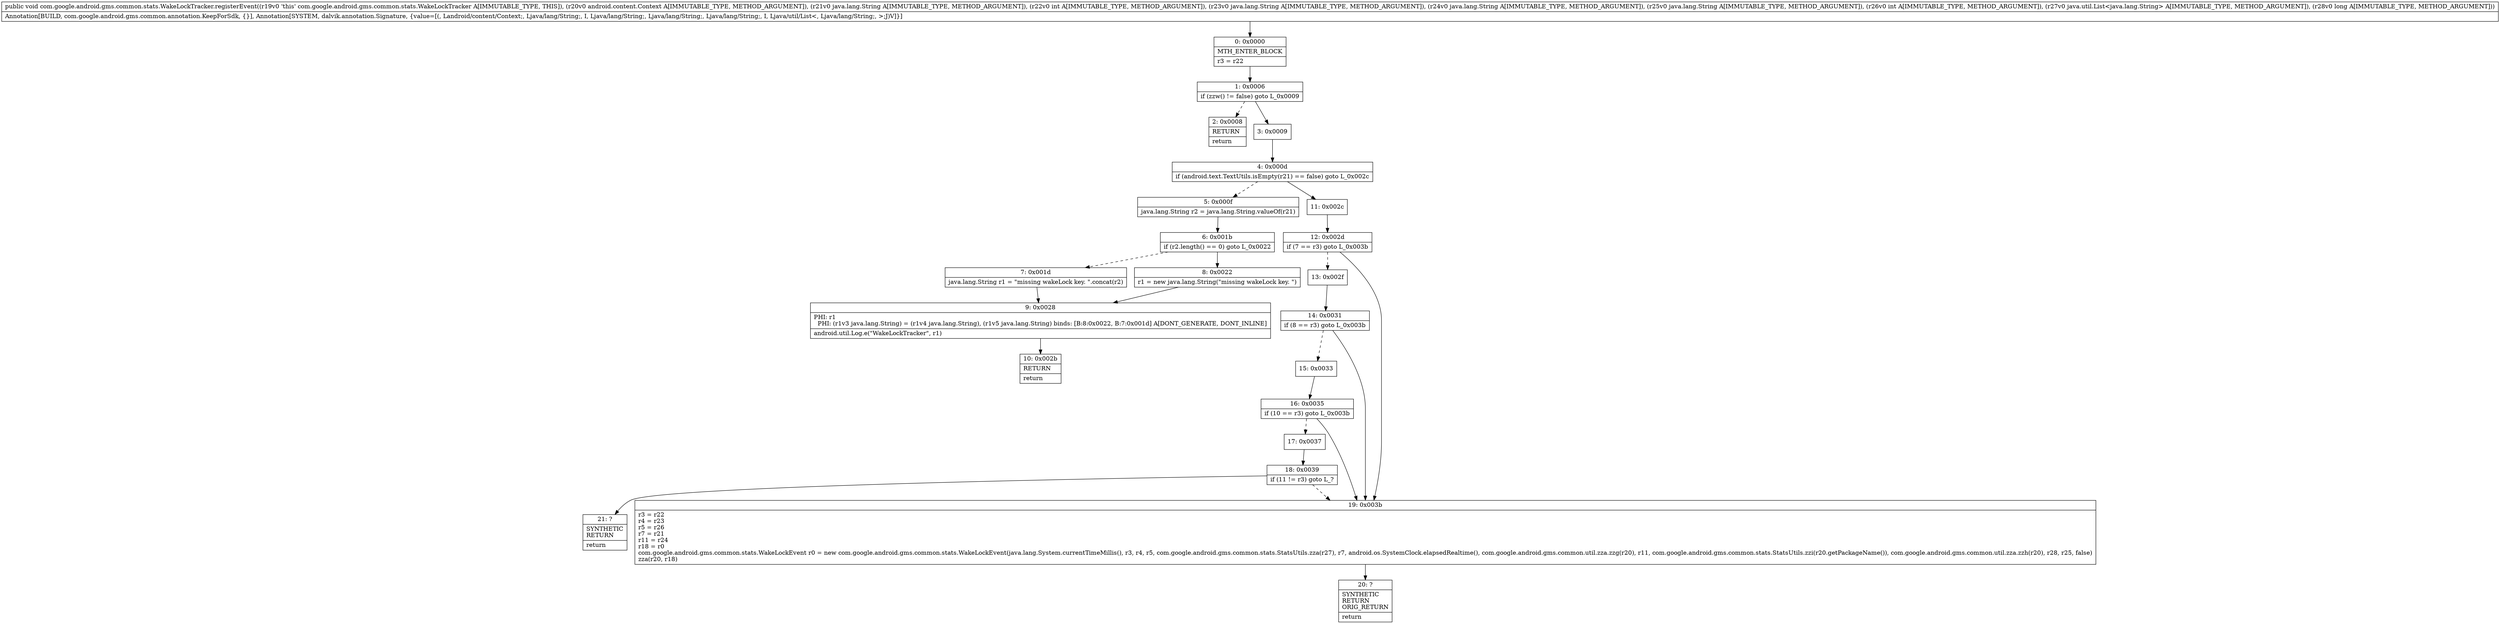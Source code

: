 digraph "CFG forcom.google.android.gms.common.stats.WakeLockTracker.registerEvent(Landroid\/content\/Context;Ljava\/lang\/String;ILjava\/lang\/String;Ljava\/lang\/String;Ljava\/lang\/String;ILjava\/util\/List;J)V" {
Node_0 [shape=record,label="{0\:\ 0x0000|MTH_ENTER_BLOCK\l|r3 = r22\l}"];
Node_1 [shape=record,label="{1\:\ 0x0006|if (zzw() != false) goto L_0x0009\l}"];
Node_2 [shape=record,label="{2\:\ 0x0008|RETURN\l|return\l}"];
Node_3 [shape=record,label="{3\:\ 0x0009}"];
Node_4 [shape=record,label="{4\:\ 0x000d|if (android.text.TextUtils.isEmpty(r21) == false) goto L_0x002c\l}"];
Node_5 [shape=record,label="{5\:\ 0x000f|java.lang.String r2 = java.lang.String.valueOf(r21)\l}"];
Node_6 [shape=record,label="{6\:\ 0x001b|if (r2.length() == 0) goto L_0x0022\l}"];
Node_7 [shape=record,label="{7\:\ 0x001d|java.lang.String r1 = \"missing wakeLock key. \".concat(r2)\l}"];
Node_8 [shape=record,label="{8\:\ 0x0022|r1 = new java.lang.String(\"missing wakeLock key. \")\l}"];
Node_9 [shape=record,label="{9\:\ 0x0028|PHI: r1 \l  PHI: (r1v3 java.lang.String) = (r1v4 java.lang.String), (r1v5 java.lang.String) binds: [B:8:0x0022, B:7:0x001d] A[DONT_GENERATE, DONT_INLINE]\l|android.util.Log.e(\"WakeLockTracker\", r1)\l}"];
Node_10 [shape=record,label="{10\:\ 0x002b|RETURN\l|return\l}"];
Node_11 [shape=record,label="{11\:\ 0x002c}"];
Node_12 [shape=record,label="{12\:\ 0x002d|if (7 == r3) goto L_0x003b\l}"];
Node_13 [shape=record,label="{13\:\ 0x002f}"];
Node_14 [shape=record,label="{14\:\ 0x0031|if (8 == r3) goto L_0x003b\l}"];
Node_15 [shape=record,label="{15\:\ 0x0033}"];
Node_16 [shape=record,label="{16\:\ 0x0035|if (10 == r3) goto L_0x003b\l}"];
Node_17 [shape=record,label="{17\:\ 0x0037}"];
Node_18 [shape=record,label="{18\:\ 0x0039|if (11 != r3) goto L_?\l}"];
Node_19 [shape=record,label="{19\:\ 0x003b|r3 = r22\lr4 = r23\lr5 = r26\lr7 = r21\lr11 = r24\lr18 = r0\lcom.google.android.gms.common.stats.WakeLockEvent r0 = new com.google.android.gms.common.stats.WakeLockEvent(java.lang.System.currentTimeMillis(), r3, r4, r5, com.google.android.gms.common.stats.StatsUtils.zza(r27), r7, android.os.SystemClock.elapsedRealtime(), com.google.android.gms.common.util.zza.zzg(r20), r11, com.google.android.gms.common.stats.StatsUtils.zzi(r20.getPackageName()), com.google.android.gms.common.util.zza.zzh(r20), r28, r25, false)\lzza(r20, r18)\l}"];
Node_20 [shape=record,label="{20\:\ ?|SYNTHETIC\lRETURN\lORIG_RETURN\l|return\l}"];
Node_21 [shape=record,label="{21\:\ ?|SYNTHETIC\lRETURN\l|return\l}"];
MethodNode[shape=record,label="{public void com.google.android.gms.common.stats.WakeLockTracker.registerEvent((r19v0 'this' com.google.android.gms.common.stats.WakeLockTracker A[IMMUTABLE_TYPE, THIS]), (r20v0 android.content.Context A[IMMUTABLE_TYPE, METHOD_ARGUMENT]), (r21v0 java.lang.String A[IMMUTABLE_TYPE, METHOD_ARGUMENT]), (r22v0 int A[IMMUTABLE_TYPE, METHOD_ARGUMENT]), (r23v0 java.lang.String A[IMMUTABLE_TYPE, METHOD_ARGUMENT]), (r24v0 java.lang.String A[IMMUTABLE_TYPE, METHOD_ARGUMENT]), (r25v0 java.lang.String A[IMMUTABLE_TYPE, METHOD_ARGUMENT]), (r26v0 int A[IMMUTABLE_TYPE, METHOD_ARGUMENT]), (r27v0 java.util.List\<java.lang.String\> A[IMMUTABLE_TYPE, METHOD_ARGUMENT]), (r28v0 long A[IMMUTABLE_TYPE, METHOD_ARGUMENT]))  | Annotation[BUILD, com.google.android.gms.common.annotation.KeepForSdk, \{\}], Annotation[SYSTEM, dalvik.annotation.Signature, \{value=[(, Landroid\/content\/Context;, Ljava\/lang\/String;, I, Ljava\/lang\/String;, Ljava\/lang\/String;, Ljava\/lang\/String;, I, Ljava\/util\/List\<, Ljava\/lang\/String;, \>;J)V]\}]\l}"];
MethodNode -> Node_0;
Node_0 -> Node_1;
Node_1 -> Node_2[style=dashed];
Node_1 -> Node_3;
Node_3 -> Node_4;
Node_4 -> Node_5[style=dashed];
Node_4 -> Node_11;
Node_5 -> Node_6;
Node_6 -> Node_7[style=dashed];
Node_6 -> Node_8;
Node_7 -> Node_9;
Node_8 -> Node_9;
Node_9 -> Node_10;
Node_11 -> Node_12;
Node_12 -> Node_13[style=dashed];
Node_12 -> Node_19;
Node_13 -> Node_14;
Node_14 -> Node_15[style=dashed];
Node_14 -> Node_19;
Node_15 -> Node_16;
Node_16 -> Node_17[style=dashed];
Node_16 -> Node_19;
Node_17 -> Node_18;
Node_18 -> Node_19[style=dashed];
Node_18 -> Node_21;
Node_19 -> Node_20;
}

